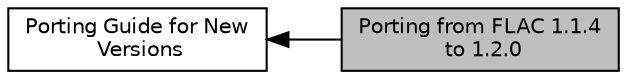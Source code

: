 digraph "Porting from FLAC 1.1.4 to 1.2.0"
{
  edge [fontname="Helvetica",fontsize="10",labelfontname="Helvetica",labelfontsize="10"];
  node [fontname="Helvetica",fontsize="10",shape=box];
  rankdir=LR;
  Node1 [label="Porting from FLAC 1.1.4\l to 1.2.0",height=0.2,width=0.4,color="black", fillcolor="grey75", style="filled", fontcolor="black",tooltip="This module describes porting from FLAC 1.1.4 to FLAC 1.2.0."];
  Node2 [label="Porting Guide for New\l Versions",height=0.2,width=0.4,color="black", fillcolor="white", style="filled",URL="$d7/d58/group__porting.html",tooltip=" "];
  Node2->Node1 [shape=plaintext, dir="back", style="solid"];
}

